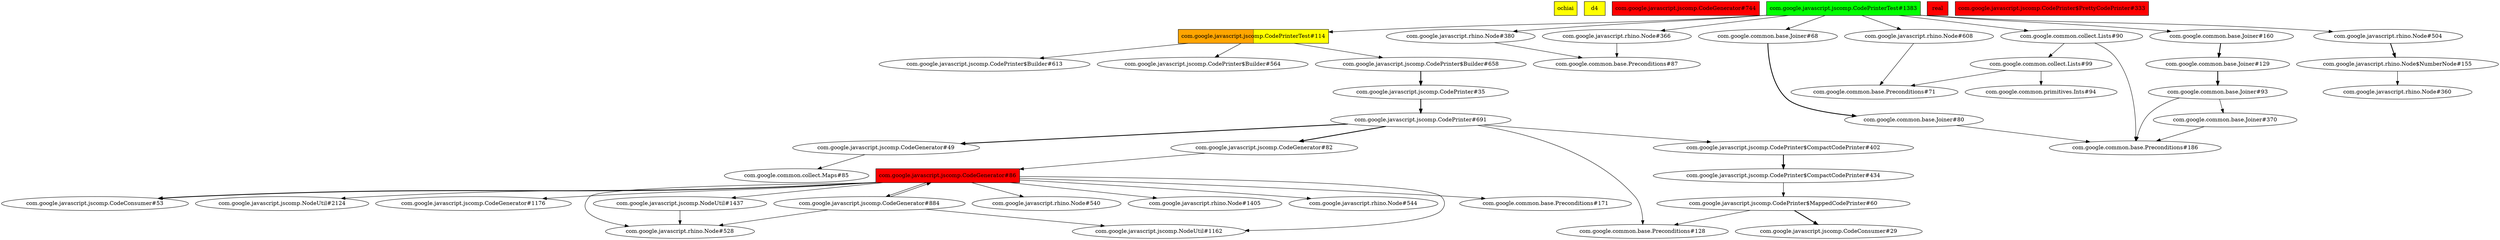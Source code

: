 digraph enhanced {
	"ochiai" [style=striped shape=box fillcolor="yellow"];
	"d4" [style=striped shape=box fillcolor="yellow"];
	"com.google.javascript.jscomp.CodeGenerator#744" [style=striped shape=box fillcolor="red"];
	"com.google.javascript.jscomp.CodeGenerator#86" [style=striped shape=box fillcolor="red"];
	"com.google.javascript.jscomp.CodePrinterTest#1383" [style=striped shape=box fillcolor="green"];
	"com.google.javascript.jscomp.CodePrinterTest#114" [style=striped shape=box fillcolor="orange:yellow"];
	"real" [style=striped shape=box fillcolor="red"];
	"com.google.javascript.jscomp.CodePrinter$PrettyCodePrinter#333" [style=striped shape=box fillcolor="red"];
	"com.google.javascript.jscomp.CodePrinter#691" -> "com.google.javascript.jscomp.CodePrinter$CompactCodePrinter#402";
	"com.google.javascript.jscomp.CodePrinter#35" -> "com.google.javascript.jscomp.CodePrinter#691" [style=bold];
	"com.google.javascript.rhino.Node$NumberNode#155" -> "com.google.javascript.rhino.Node#360";
	"com.google.common.base.Joiner#93" -> "com.google.common.base.Joiner#370";
	"com.google.javascript.jscomp.CodePrinterTest#1383" -> "com.google.javascript.rhino.Node#380";
	"com.google.javascript.rhino.Node#380" -> "com.google.common.base.Preconditions#87";
	"com.google.javascript.rhino.Node#366" -> "com.google.common.base.Preconditions#87";
	"com.google.javascript.jscomp.CodePrinterTest#114" -> "com.google.javascript.jscomp.CodePrinter$Builder#658";
	"com.google.javascript.jscomp.CodePrinterTest#114" -> "com.google.javascript.jscomp.CodePrinter$Builder#613";
	"com.google.javascript.jscomp.CodeGenerator#86" -> "com.google.common.base.Preconditions#171";
	"com.google.javascript.jscomp.CodePrinterTest#1383" -> "com.google.common.collect.Lists#90";
	"com.google.javascript.jscomp.CodeGenerator#86" -> "com.google.javascript.jscomp.CodeConsumer#53" [style=bold];
	"com.google.javascript.jscomp.CodePrinterTest#1383" -> "com.google.common.base.Joiner#68";
	"com.google.common.collect.Lists#99" -> "com.google.common.primitives.Ints#94";
	"com.google.javascript.jscomp.CodePrinter$CompactCodePrinter#434" -> "com.google.javascript.jscomp.CodePrinter$MappedCodePrinter#60";
	"com.google.javascript.jscomp.CodeGenerator#49" -> "com.google.common.collect.Maps#85";
	"com.google.common.collect.Lists#90" -> "com.google.common.collect.Lists#99";
	"com.google.common.base.Joiner#68" -> "com.google.common.base.Joiner#80" [style=bold];
	"com.google.javascript.jscomp.CodePrinter$CompactCodePrinter#402" -> "com.google.javascript.jscomp.CodePrinter$CompactCodePrinter#434" [style=bold];
	"com.google.javascript.jscomp.CodeGenerator#86" -> "com.google.javascript.jscomp.NodeUtil#2124";
	"com.google.common.collect.Lists#99" -> "com.google.common.base.Preconditions#71";
	"com.google.javascript.rhino.Node#608" -> "com.google.common.base.Preconditions#71";
	"com.google.javascript.jscomp.CodePrinterTest#1383" -> "com.google.javascript.jscomp.CodePrinterTest#114";
	"com.google.javascript.jscomp.CodePrinterTest#114" -> "com.google.javascript.jscomp.CodePrinter$Builder#564";
	"com.google.javascript.jscomp.CodePrinterTest#1383" -> "com.google.common.base.Joiner#160";
	"com.google.javascript.jscomp.CodeGenerator#86" -> "com.google.javascript.jscomp.CodeGenerator#1176";
	"com.google.javascript.jscomp.CodeGenerator#86" -> "com.google.javascript.jscomp.NodeUtil#1437";
	"com.google.common.base.Joiner#160" -> "com.google.common.base.Joiner#129" [style=bold];
	"com.google.javascript.jscomp.CodePrinterTest#1383" -> "com.google.javascript.rhino.Node#608";
	"com.google.javascript.jscomp.CodePrinterTest#1383" -> "com.google.javascript.rhino.Node#504";
	"com.google.javascript.jscomp.CodeGenerator#884" -> "com.google.javascript.jscomp.CodeGenerator#86";
	"com.google.javascript.jscomp.CodeGenerator#82" -> "com.google.javascript.jscomp.CodeGenerator#86";
	"com.google.javascript.jscomp.CodeGenerator#86" -> "com.google.javascript.jscomp.CodeGenerator#884";
	"com.google.javascript.jscomp.CodePrinter#691" -> "com.google.javascript.jscomp.CodeGenerator#49" [style=bold];
	"com.google.javascript.jscomp.CodePrinter$Builder#658" -> "com.google.javascript.jscomp.CodePrinter#35" [style=bold];
	"com.google.javascript.jscomp.CodeGenerator#86" -> "com.google.javascript.rhino.Node#528";
	"com.google.javascript.jscomp.CodeGenerator#884" -> "com.google.javascript.rhino.Node#528";
	"com.google.javascript.jscomp.NodeUtil#1437" -> "com.google.javascript.rhino.Node#528";
	"com.google.common.collect.Lists#90" -> "com.google.common.base.Preconditions#186";
	"com.google.common.base.Joiner#370" -> "com.google.common.base.Preconditions#186";
	"com.google.common.base.Joiner#80" -> "com.google.common.base.Preconditions#186";
	"com.google.common.base.Joiner#93" -> "com.google.common.base.Preconditions#186";
	"com.google.javascript.jscomp.CodeGenerator#86" -> "com.google.javascript.rhino.Node#540";
	"com.google.javascript.jscomp.CodeGenerator#86" -> "com.google.javascript.rhino.Node#1405";
	"com.google.javascript.jscomp.CodeGenerator#86" -> "com.google.javascript.rhino.Node#544";
	"com.google.common.base.Joiner#129" -> "com.google.common.base.Joiner#93" [style=bold];
	"com.google.javascript.jscomp.CodeGenerator#86" -> "com.google.javascript.jscomp.NodeUtil#1162";
	"com.google.javascript.jscomp.CodeGenerator#884" -> "com.google.javascript.jscomp.NodeUtil#1162";
	"com.google.javascript.jscomp.CodePrinter#691" -> "com.google.javascript.jscomp.CodeGenerator#82" [style=bold];
	"com.google.javascript.jscomp.CodePrinter#691" -> "com.google.common.base.Preconditions#128";
	"com.google.javascript.jscomp.CodePrinter$MappedCodePrinter#60" -> "com.google.common.base.Preconditions#128";
	"com.google.javascript.jscomp.CodePrinterTest#1383" -> "com.google.javascript.rhino.Node#366";
	"com.google.javascript.jscomp.CodePrinter$MappedCodePrinter#60" -> "com.google.javascript.jscomp.CodeConsumer#29" [style=bold];
	"com.google.javascript.rhino.Node#504" -> "com.google.javascript.rhino.Node$NumberNode#155" [style=bold];
}

